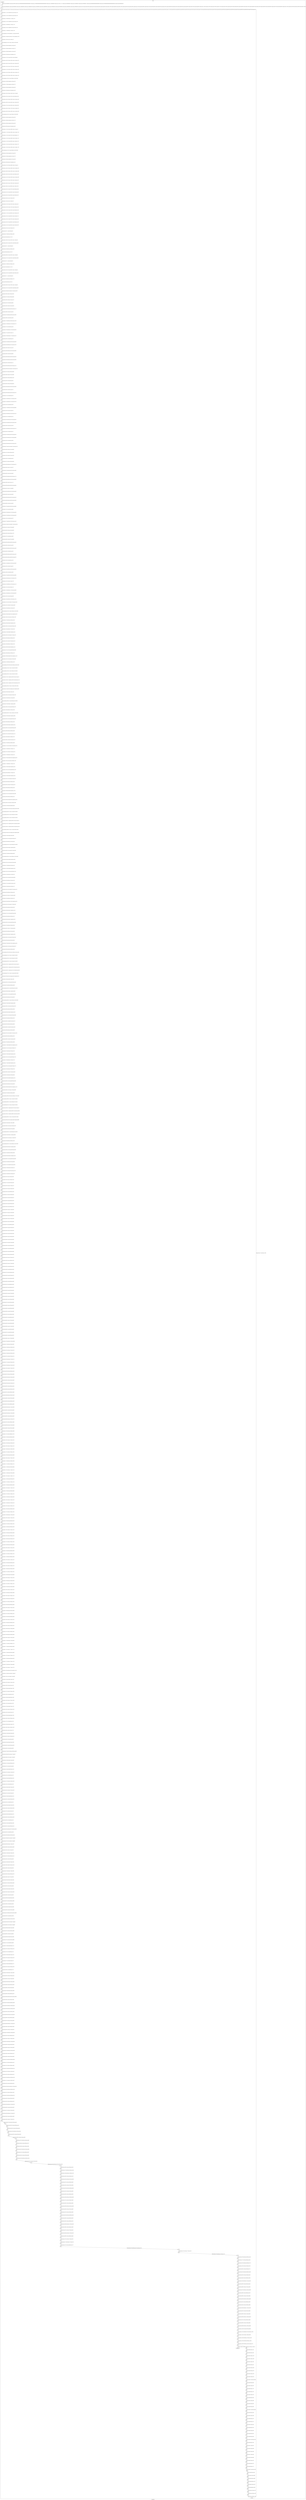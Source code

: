 digraph G {
label="Btor2XCFA";
subgraph cluster_0 {
label="main";
main_init[];
l1[];
l3[];
l4[];
l5[];
l6[];
l7[];
l8[];
l9[];
l10[];
l11[];
l12[];
l13[];
l14[];
l15[];
l16[];
l17[];
l18[];
l19[];
l20[];
l21[];
l22[];
l23[];
l24[];
l25[];
l26[];
l27[];
l28[];
l29[];
l30[];
l31[];
l32[];
l33[];
l34[];
l35[];
l36[];
l37[];
l38[];
l39[];
l40[];
l41[];
l42[];
l43[];
l44[];
l45[];
l46[];
l47[];
l48[];
l49[];
l50[];
l51[];
l52[];
l53[];
l54[];
l55[];
l56[];
l57[];
l58[];
l59[];
l60[];
l61[];
l62[];
l63[];
l64[];
l65[];
l66[];
l67[];
l68[];
l69[];
l70[];
l71[];
l72[];
l73[];
l74[];
l75[];
l76[];
l77[];
l78[];
l79[];
l80[];
l81[];
l82[];
l83[];
l84[];
l85[];
l86[];
l87[];
l88[];
l89[];
l90[];
l91[];
l92[];
l93[];
l94[];
l95[];
l96[];
l97[];
l98[];
l99[];
l100[];
l101[];
l102[];
l103[];
l104[];
l105[];
l106[];
l107[];
l108[];
l109[];
l110[];
l111[];
l112[];
l113[];
l114[];
l115[];
l116[];
l117[];
l118[];
l119[];
l120[];
l121[];
l122[];
l123[];
l124[];
l125[];
l126[];
l127[];
l128[];
l129[];
l130[];
l131[];
l132[];
l133[];
l134[];
l135[];
l136[];
l137[];
l138[];
l139[];
l140[];
l141[];
l142[];
l143[];
l144[];
l145[];
l146[];
l147[];
l148[];
l149[];
l150[];
l151[];
l152[];
l153[];
l154[];
l155[];
l156[];
l157[];
l158[];
l159[];
l160[];
l161[];
l162[];
l163[];
l164[];
l165[];
l166[];
l167[];
l168[];
l169[];
l170[];
l171[];
l172[];
l173[];
l174[];
l175[];
l176[];
l177[];
l178[];
l179[];
l180[];
l181[];
l182[];
l183[];
l184[];
l185[];
l186[];
l187[];
l188[];
l189[];
l190[];
l191[];
l192[];
l193[];
l194[];
l195[];
l196[];
l197[];
l198[];
l199[];
l200[];
l201[];
l202[];
l203[];
l204[];
l205[];
l206[];
l207[];
l208[];
l209[];
l210[];
l211[];
l212[];
l213[];
l214[];
l215[];
l216[];
l217[];
l218[];
l219[];
l220[];
l221[];
l222[];
l223[];
l224[];
l225[];
l226[];
l227[];
l228[];
l229[];
l230[];
l231[];
l232[];
l233[];
l234[];
l235[];
l236[];
l237[];
l238[];
l239[];
l240[];
l241[];
l242[];
l243[];
l244[];
l245[];
l246[];
l247[];
l248[];
l249[];
l250[];
l251[];
l252[];
l253[];
l254[];
l255[];
l256[];
l257[];
l258[];
l259[];
l260[];
l261[];
l262[];
l263[];
l264[];
l265[];
l266[];
l267[];
l268[];
l269[];
l270[];
l271[];
l272[];
l273[];
l274[];
l275[];
l276[];
l277[];
l278[];
l279[];
l280[];
l281[];
l282[];
l283[];
l284[];
l285[];
l286[];
l287[];
l288[];
l289[];
l290[];
l291[];
l292[];
l293[];
l294[];
l295[];
l296[];
l297[];
l298[];
l299[];
l300[];
l301[];
l302[];
l303[];
l304[];
l305[];
l306[];
l307[];
l308[];
l309[];
l310[];
l311[];
l312[];
l313[];
l314[];
l315[];
l316[];
l317[];
l318[];
l319[];
l320[];
l321[];
l322[];
l323[];
l324[];
l325[];
l326[];
l327[];
l328[];
l329[];
l330[];
l331[];
l332[];
l333[];
l334[];
l335[];
l336[];
l337[];
l338[];
l339[];
l340[];
l341[];
l342[];
l343[];
l344[];
l345[];
l346[];
l347[];
l348[];
l349[];
l350[];
l351[];
l352[];
l353[];
l354[];
l355[];
l356[];
l357[];
l358[];
l359[];
l360[];
l361[];
l362[];
l363[];
l364[];
l365[];
l366[];
l367[];
l368[];
l369[];
l370[];
l371[];
l372[];
l373[];
l374[];
l375[];
l376[];
l377[];
l378[];
l379[];
l380[];
l381[];
l382[];
l383[];
l384[];
l385[];
l386[];
l387[];
l388[];
l389[];
l390[];
l391[];
l392[];
l393[];
l394[];
l395[];
l396[];
l397[];
l398[];
l399[];
l400[];
l401[];
l402[];
l403[];
l404[];
l405[];
l406[];
l407[];
l408[];
l409[];
l410[];
l411[];
l412[];
l413[];
l414[];
l415[];
l416[];
l417[];
l418[];
l419[];
l420[];
l421[];
l422[];
l423[];
l424[];
l425[];
l426[];
l427[];
l428[];
l429[];
l430[];
l431[];
l432[];
l433[];
l434[];
l435[];
l436[];
l437[];
l438[];
l439[];
l440[];
l441[];
l442[];
l443[];
l444[];
l445[];
l446[];
l447[];
l448[];
l449[];
l450[];
l451[];
l452[];
l453[];
l454[];
l455[];
l456[];
l457[];
l458[];
l459[];
l460[];
l461[];
l462[];
l463[];
l464[];
l465[];
l466[];
l467[];
l468[];
l469[];
l470[];
l471[];
l472[];
l473[];
l474[];
l475[];
l476[];
l477[];
l478[];
l479[];
l480[];
l481[];
l482[];
l483[];
l484[];
l485[];
l486[];
l487[];
l488[];
l489[];
l490[];
l491[];
l492[];
l493[];
l494[];
l495[];
l496[];
l497[];
l498[];
l499[];
l500[];
l501[];
l502[];
l503[];
l504[];
l505[];
l506[];
l507[];
l508[];
l509[];
l510[];
l511[];
l512[];
l513[];
l514[];
l515[];
l516[];
l517[];
l518[];
l519[];
l520[];
l521[];
l522[];
l523[];
l524[];
l525[];
l526[];
l527[];
l528[];
l529[];
l530[];
l531[];
l532[];
l533[];
l534[];
l535[];
l536[];
l537[];
l538[];
l539[];
l540[];
l541[];
l542[];
l543[];
l544[];
l545[];
l546[];
l547[];
l548[];
l549[];
l550[];
l551[];
l552[];
l553[];
l554[];
l555[];
l556[];
l557[];
l558[];
l559[];
l560[];
l561[];
l562[];
l563[];
l564[];
l565[];
l566[];
l567[];
l568[];
l569[];
l570[];
l571[];
l572[];
l573[];
l574[];
l575[];
l576[];
l577[];
l578[];
l579[];
l580[];
l581[];
l582[];
l583[];
l584[];
l585[];
l586[];
l587[];
l588[];
l589[];
l590[];
l591[];
l592[];
l593[];
l594[];
l595[];
l596[];
l597[];
l598[];
l599[];
l600[];
l601[];
l602[];
l603[];
l604[];
l605[];
l606[];
l607[];
l608[];
l609[];
l610[];
l611[];
l612[];
l613[];
l614[];
l615[];
l616[];
l617[];
l618[];
l619[];
l620[];
l621[];
l622[];
l623[];
l624[];
l625[];
l626[];
l627[];
l628[];
l629[];
l630[];
l631[];
l632[];
l633[];
l634[];
l635[];
l636[];
l637[];
l638[];
l639[];
l640[];
l641[];
l642[];
l643[];
l644[];
l645[];
l646[];
l647[];
l648[];
l649[];
l650[];
l651[];
l652[];
l653[];
l654[];
l655[];
l656[];
l657[];
l658[];
l659[];
l660[];
l661[];
l662[];
l663[];
l664[];
l665[];
l666[];
l667[];
l668[];
l669[];
l670[];
l671[];
l672[];
l673[];
l674[];
l675[];
l676[];
l677[];
l678[];
l679[];
l680[];
l681[];
l682[];
l683[];
l684[];
l685[];
l686[];
l687[];
l688[];
l689[];
l690[];
l691[];
l692[];
l693[];
l694[];
l695[];
l696[];
l697[];
l698[];
l699[];
l700[];
l701[];
l702[];
l703[];
l704[];
l705[];
l706[];
l707[];
l708[];
l709[];
l710[];
l711[];
l712[];
l713[];
l714[];
l715[];
l716[];
l717[];
l718[];
l719[];
l720[];
l721[];
l722[];
l723[];
l724[];
l725[];
l726[];
l727[];
l728[];
l729[];
l730[];
l731[];
l732[];
l733[];
l734[];
l735[];
l736[];
l737[];
l738[];
l739[];
l740[];
l741[];
l742[];
l743[];
l744[];
l745[];
l746[];
l747[];
l748[];
l749[];
l750[];
l751[];
l752[];
l753[];
l754[];
l755[];
l756[];
l757[];
l758[];
l759[];
l760[];
l761[];
l762[];
l763[];
l764[];
l765[];
l766[];
l767[];
l768[];
l769[];
l770[];
l771[];
l772[];
l773[];
l774[];
l775[];
l776[];
l777[];
l778[];
l779[];
l780[];
l781[];
l782[];
l783[];
l784[];
main_error[];
l785[];
l786[];
l787[];
l788[];
l789[];
l790[];
l791[];
l792[];
l793[];
l794[];
l795[];
l796[];
l797[];
l798[];
l799[];
l800[];
l801[];
l802[];
l803[];
l804[];
l805[];
l806[];
l807[];
l808[];
l809[];
l810[];
l811[];
l812[];
l813[];
l814[];
l815[];
l816[];
l817[];
l818[];
l819[];
l820[];
l821[];
l822[];
l823[];
l824[];
l825[];
l826[];
l827[];
l828[];
l829[];
l830[];
l831[];
l832[];
l833[];
l834[];
l835[];
main_init -> l1 [label="[(assign const_5 #b00000000),(assign const_26 #b0),(assign const_109 #b00000000000000000000000000000001),(assign const_110 #b00000000000000000000000000000000),(assign const_121 #b00000000),(assign const_122 #b11111111),(assign const_136 #b00000001),(assign const_161 #b00000010),(assign const_180 #b00000011),(assign const_225 #b000000000000000000000000),(assign const_442 #b00000000000000000000000000000100),(assign const_455 #b00000100)] "];
l3 -> l4 [label="[(havoc input_125),(havoc input_127),(havoc input_129),(havoc input_131),(havoc input_132),(havoc input_133),(havoc input_135),(havoc input_148),(havoc input_149),(havoc input_151),(havoc input_164),(havoc input_165),(havoc input_167),(havoc input_178),(havoc input_179),(havoc input_183),(havoc input_195),(havoc input_196),(havoc input_197),(havoc input_198),(havoc input_205),(havoc input_206),(havoc input_207),(havoc input_208),(havoc input_209),(havoc input_210),(havoc input_211),(havoc input_212),(havoc input_224),(havoc input_232),(havoc input_239),(havoc input_246),(havoc input_254),(havoc input_256),(havoc input_260),(havoc input_262),(havoc input_271),(havoc input_285),(havoc input_296),(havoc input_298),(havoc input_302),(havoc input_304),(havoc input_313),(havoc input_327),(havoc input_338),(havoc input_340),(havoc input_344),(havoc input_346),(havoc input_355),(havoc input_369),(havoc input_380),(havoc input_382),(havoc input_386),(havoc input_388),(havoc input_397),(havoc input_411)] "];
l4 -> l5 [label="[(assign ternary_111 (ite (= state_29 #b1) const_109 const_110))] "];
l5 -> l6 [label="[(assign ternary_112 (ite (= state_49 #b1) const_109 const_110))] "];
l6 -> l7 [label="[(assign binary_113 (bvadd ternary_111 ternary_112))] "];
l7 -> l8 [label="[(assign ternary_114 (ite (= state_69 #b1) const_109 const_110))] "];
l8 -> l9 [label="[(assign binary_115 (bvadd binary_113 ternary_114))] "];
l9 -> l10 [label="[(assign ternary_116 (ite (= state_89 #b1) const_109 const_110))] "];
l10 -> l11 [label="[(assign binary_117 (bvadd binary_115 ternary_116))] "];
l11 -> l12 [label="[(assign comparison_118 (ite (bvule binary_117 const_109) #b1 #b0))] "];
l12 -> l13 [label="[(assign binary_119 (bvand (bvnot state_107) (bvnot comparison_118)))] "];
l13 -> l14 [label="[(assign binary_123 (bvxor const_122 state_14))] "];
l14 -> l15 [label="[(assign comparison_124 (ite (= const_121 binary_123) #b1 #b0))] "];
l15 -> l16 [label="[(assign binary_126 (bvand comparison_124 input_125))] "];
l16 -> l17 [label="[(assign binary_128 (bvand comparison_124 input_127))] "];
l17 -> l18 [label="[(assign binary_130 (bvand comparison_124 input_129))] "];
l18 -> l19 [label="[(assign binary_134 (bvand input_133 comparison_124))] "];
l19 -> l20 [label="[(assign ternary_137 (ite (= input_135 #b1) const_136 state_6))] "];
l20 -> l21 [label="[(assign ternary_138 (ite (= binary_134 #b1) const_121 ternary_137))] "];
l21 -> l22 [label="[(assign ternary_139 (ite (= input_132 #b1) const_121 ternary_138))] "];
l22 -> l23 [label="[(assign ternary_140 (ite (= input_131 #b1) const_121 ternary_139))] "];
l23 -> l24 [label="[(assign ternary_141 (ite (= binary_130 #b1) const_121 ternary_140))] "];
l24 -> l25 [label="[(assign ternary_142 (ite (= binary_128 #b1) const_121 ternary_141))] "];
l25 -> l26 [label="[(assign ternary_143 (ite (= binary_126 #b1) const_121 ternary_142))] "];
l26 -> l27 [label="[(assign comparison_145 (ite (= const_136 binary_123) #b1 #b0))] "];
l27 -> l28 [label="[(assign binary_146 (bvand comparison_145 input_125))] "];
l28 -> l29 [label="[(assign binary_147 (bvand comparison_145 input_127))] "];
l29 -> l30 [label="[(assign binary_150 (bvand comparison_145 input_129))] "];
l30 -> l31 [label="[(assign binary_152 (bvand input_133 comparison_145))] "];
l31 -> l32 [label="[(assign ternary_153 (ite (= binary_152 #b1) const_121 state_8))] "];
l32 -> l33 [label="[(assign ternary_154 (ite (= input_151 #b1) const_136 ternary_153))] "];
l33 -> l34 [label="[(assign ternary_155 (ite (= binary_150 #b1) const_121 ternary_154))] "];
l34 -> l35 [label="[(assign ternary_156 (ite (= input_149 #b1) const_121 ternary_155))] "];
l35 -> l36 [label="[(assign ternary_157 (ite (= input_148 #b1) const_121 ternary_156))] "];
l36 -> l37 [label="[(assign ternary_158 (ite (= binary_147 #b1) const_121 ternary_157))] "];
l37 -> l38 [label="[(assign ternary_159 (ite (= binary_146 #b1) const_121 ternary_158))] "];
l38 -> l39 [label="[(assign comparison_162 (ite (= const_161 binary_123) #b1 #b0))] "];
l39 -> l40 [label="[(assign binary_163 (bvand comparison_162 input_125))] "];
l40 -> l41 [label="[(assign binary_166 (bvand comparison_162 input_127))] "];
l41 -> l42 [label="[(assign binary_168 (bvand comparison_162 input_129))] "];
l42 -> l43 [label="[(assign binary_169 (bvand input_133 comparison_162))] "];
l43 -> l44 [label="[(assign ternary_170 (ite (= binary_169 #b1) const_121 state_10))] "];
l44 -> l45 [label="[(assign ternary_171 (ite (= binary_168 #b1) const_121 ternary_170))] "];
l45 -> l46 [label="[(assign ternary_172 (ite (= input_167 #b1) const_136 ternary_171))] "];
l46 -> l47 [label="[(assign ternary_173 (ite (= binary_166 #b1) const_121 ternary_172))] "];
l47 -> l48 [label="[(assign ternary_174 (ite (= input_165 #b1) const_121 ternary_173))] "];
l48 -> l49 [label="[(assign ternary_175 (ite (= input_164 #b1) const_121 ternary_174))] "];
l49 -> l50 [label="[(assign ternary_176 (ite (= binary_163 #b1) const_121 ternary_175))] "];
l50 -> l51 [label="[(assign comparison_181 (ite (= const_180 binary_123) #b1 #b0))] "];
l51 -> l52 [label="[(assign binary_182 (bvand comparison_181 input_125))] "];
l52 -> l53 [label="[(assign binary_184 (bvand comparison_181 input_127))] "];
l53 -> l54 [label="[(assign binary_185 (bvand comparison_181 input_129))] "];
l54 -> l55 [label="[(assign binary_186 (bvand input_133 comparison_181))] "];
l55 -> l56 [label="[(assign ternary_187 (ite (= binary_186 #b1) const_121 state_12))] "];
l56 -> l57 [label="[(assign ternary_188 (ite (= binary_185 #b1) const_121 ternary_187))] "];
l57 -> l58 [label="[(assign ternary_189 (ite (= binary_184 #b1) const_121 ternary_188))] "];
l58 -> l59 [label="[(assign ternary_190 (ite (= input_183 #b1) const_136 ternary_189))] "];
l59 -> l60 [label="[(assign ternary_191 (ite (= binary_182 #b1) const_121 ternary_190))] "];
l60 -> l61 [label="[(assign ternary_192 (ite (= input_179 #b1) const_121 ternary_191))] "];
l61 -> l62 [label="[(assign ternary_193 (ite (= input_178 #b1) const_121 ternary_192))] "];
l62 -> l63 [label="[(assign ternary_199 (ite (= input_198 #b1) const_121 binary_123))] "];
l63 -> l64 [label="[(assign ternary_200 (ite (= input_197 #b1) const_136 ternary_199))] "];
l64 -> l65 [label="[(assign ternary_201 (ite (= input_196 #b1) const_161 ternary_200))] "];
l65 -> l66 [label="[(assign ternary_202 (ite (= input_195 #b1) const_180 ternary_201))] "];
l66 -> l67 [label="[(assign binary_203 (bvxor const_122 ternary_202))] "];
l67 -> l68 [label="[(assign binary_213 (bvxor const_122 state_16))] "];
l68 -> l69 [label="[(assign ternary_214 (ite (= input_212 #b1) const_121 binary_213))] "];
l69 -> l70 [label="[(assign ternary_215 (ite (= input_211 #b1) const_122 ternary_214))] "];
l70 -> l71 [label="[(assign ternary_216 (ite (= input_210 #b1) const_136 ternary_215))] "];
l71 -> l72 [label="[(assign ternary_217 (ite (= input_209 #b1) const_122 ternary_216))] "];
l72 -> l73 [label="[(assign ternary_218 (ite (= input_208 #b1) const_161 ternary_217))] "];
l73 -> l74 [label="[(assign ternary_219 (ite (= input_207 #b1) const_122 ternary_218))] "];
l74 -> l75 [label="[(assign ternary_220 (ite (= input_206 #b1) const_180 ternary_219))] "];
l75 -> l76 [label="[(assign ternary_221 (ite (= input_205 #b1) const_122 ternary_220))] "];
l76 -> l77 [label="[(assign binary_222 (bvxor const_122 ternary_221))] "];
l77 -> l78 [label="[(assign binary_226 (++ const_225 state_18))] "];
l78 -> l79 [label="[(assign binary_227 (bvadd const_109 binary_226))] "];
l79 -> l80 [label="[(assign slice_228 (extract binary_227 0 8))] "];
l80 -> l81 [label="[(assign ternary_229 (ite (= input_132 #b1) const_121 state_18))] "];
l81 -> l82 [label="[(assign ternary_230 (ite (= input_224 #b1) slice_228 ternary_229))] "];
l82 -> l83 [label="[(assign binary_233 (++ const_225 state_20))] "];
l83 -> l84 [label="[(assign binary_234 (bvadd const_109 binary_233))] "];
l84 -> l85 [label="[(assign slice_235 (extract binary_234 0 8))] "];
l85 -> l86 [label="[(assign ternary_236 (ite (= input_149 #b1) const_121 state_20))] "];
l86 -> l87 [label="[(assign ternary_237 (ite (= input_232 #b1) slice_235 ternary_236))] "];
l87 -> l88 [label="[(assign binary_240 (++ const_225 state_22))] "];
l88 -> l89 [label="[(assign binary_241 (bvadd const_109 binary_240))] "];
l89 -> l90 [label="[(assign slice_242 (extract binary_241 0 8))] "];
l90 -> l91 [label="[(assign ternary_243 (ite (= input_165 #b1) const_121 state_22))] "];
l91 -> l92 [label="[(assign ternary_244 (ite (= input_239 #b1) slice_242 ternary_243))] "];
l92 -> l93 [label="[(assign binary_247 (++ const_225 state_24))] "];
l93 -> l94 [label="[(assign binary_248 (bvadd const_109 binary_247))] "];
l94 -> l95 [label="[(assign slice_249 (extract binary_248 0 8))] "];
l95 -> l96 [label="[(assign ternary_250 (ite (= input_179 #b1) const_121 state_24))] "];
l96 -> l97 [label="[(assign ternary_251 (ite (= input_246 #b1) slice_249 ternary_250))] "];
l97 -> l98 [label="[(assign binary_253 (bvand (bvnot state_27) (bvnot input_135)))] "];
l98 -> l99 [label="[(assign binary_255 (bvor binary_253 input_254))] "];
l99 -> l100 [label="[(assign binary_257 (bvor binary_255 input_256))] "];
l100 -> l101 [label="[(assign binary_258 (bvor binary_257 input_131))] "];
l101 -> l102 [label="[(assign binary_261 (bvor state_29 input_260))] "];
l102 -> l103 [label="[(assign binary_263 (bvor binary_261 input_262))] "];
l103 -> l104 [label="[(assign binary_264 (bvand binary_263 (bvnot input_211)))] "];
l104 -> l105 [label="[(assign binary_266 (bvor state_31 input_135))] "];
l105 -> l106 [label="[(assign binary_267 (bvand binary_266 (bvnot input_198)))] "];
l106 -> l107 [label="[(assign binary_269 (bvor state_33 input_198))] "];
l107 -> l108 [label="[(assign binary_270 (bvand binary_269 (bvnot input_133)))] "];
l108 -> l109 [label="[(assign binary_272 (bvand binary_270 (bvnot input_271)))] "];
l109 -> l110 [label="[(assign binary_274 (bvor state_35 input_133))] "];
l110 -> l111 [label="[(assign binary_275 (bvand binary_274 (bvnot input_254)))] "];
l111 -> l112 [label="[(assign binary_277 (bvor state_37 input_271))] "];
l112 -> l113 [label="[(assign binary_278 (bvand binary_277 (bvnot input_212)))] "];
l113 -> l114 [label="[(assign binary_280 (bvor state_39 input_212))] "];
l114 -> l115 [label="[(assign binary_281 (bvand binary_280 (bvnot input_260)))] "];
l115 -> l116 [label="[(assign binary_282 (bvand binary_281 (bvnot input_132)))] "];
l116 -> l117 [label="[(assign binary_284 (bvor state_41 input_132))] "];
l117 -> l118 [label="[(assign binary_286 (bvand binary_284 (bvnot input_285)))] "];
l118 -> l119 [label="[(assign binary_288 (bvor state_43 input_285))] "];
l119 -> l120 [label="[(assign binary_289 (bvand binary_288 (bvnot input_262)))] "];
l120 -> l121 [label="[(assign binary_290 (bvand binary_289 (bvnot input_256)))] "];
l121 -> l122 [label="[(assign binary_292 (bvor state_45 input_211))] "];
l122 -> l123 [label="[(assign binary_293 (bvand binary_292 (bvnot input_131)))] "];
l123 -> l124 [label="[(assign binary_295 (bvand (bvnot state_47) (bvnot input_151)))] "];
l124 -> l125 [label="[(assign binary_297 (bvor binary_295 input_296))] "];
l125 -> l126 [label="[(assign binary_299 (bvor binary_297 input_298))] "];
l126 -> l127 [label="[(assign binary_300 (bvor binary_299 input_148))] "];
l127 -> l128 [label="[(assign binary_303 (bvor state_49 input_302))] "];
l128 -> l129 [label="[(assign binary_305 (bvor binary_303 input_304))] "];
l129 -> l130 [label="[(assign binary_306 (bvand binary_305 (bvnot input_209)))] "];
l130 -> l131 [label="[(assign binary_308 (bvor state_51 input_151))] "];
l131 -> l132 [label="[(assign binary_309 (bvand binary_308 (bvnot input_197)))] "];
l132 -> l133 [label="[(assign binary_311 (bvor state_53 input_197))] "];
l133 -> l134 [label="[(assign binary_312 (bvand binary_311 (bvnot input_129)))] "];
l134 -> l135 [label="[(assign binary_314 (bvand binary_312 (bvnot input_313)))] "];
l135 -> l136 [label="[(assign binary_316 (bvor state_55 input_129))] "];
l136 -> l137 [label="[(assign binary_317 (bvand binary_316 (bvnot input_296)))] "];
l137 -> l138 [label="[(assign binary_319 (bvor state_57 input_313))] "];
l138 -> l139 [label="[(assign binary_320 (bvand binary_319 (bvnot input_210)))] "];
l139 -> l140 [label="[(assign binary_322 (bvor state_59 input_210))] "];
l140 -> l141 [label="[(assign binary_323 (bvand binary_322 (bvnot input_302)))] "];
l141 -> l142 [label="[(assign binary_324 (bvand binary_323 (bvnot input_149)))] "];
l142 -> l143 [label="[(assign binary_326 (bvor state_61 input_149))] "];
l143 -> l144 [label="[(assign binary_328 (bvand binary_326 (bvnot input_327)))] "];
l144 -> l145 [label="[(assign binary_330 (bvor state_63 input_327))] "];
l145 -> l146 [label="[(assign binary_331 (bvand binary_330 (bvnot input_304)))] "];
l146 -> l147 [label="[(assign binary_332 (bvand binary_331 (bvnot input_298)))] "];
l147 -> l148 [label="[(assign binary_334 (bvor state_65 input_209))] "];
l148 -> l149 [label="[(assign binary_335 (bvand binary_334 (bvnot input_148)))] "];
l149 -> l150 [label="[(assign binary_337 (bvand (bvnot state_67) (bvnot input_167)))] "];
l150 -> l151 [label="[(assign binary_339 (bvor binary_337 input_338))] "];
l151 -> l152 [label="[(assign binary_341 (bvor binary_339 input_340))] "];
l152 -> l153 [label="[(assign binary_342 (bvor binary_341 input_164))] "];
l153 -> l154 [label="[(assign binary_345 (bvor state_69 input_344))] "];
l154 -> l155 [label="[(assign binary_347 (bvor binary_345 input_346))] "];
l155 -> l156 [label="[(assign binary_348 (bvand binary_347 (bvnot input_207)))] "];
l156 -> l157 [label="[(assign binary_350 (bvor state_71 input_167))] "];
l157 -> l158 [label="[(assign binary_351 (bvand binary_350 (bvnot input_196)))] "];
l158 -> l159 [label="[(assign binary_353 (bvor state_73 input_196))] "];
l159 -> l160 [label="[(assign binary_354 (bvand binary_353 (bvnot input_127)))] "];
l160 -> l161 [label="[(assign binary_356 (bvand binary_354 (bvnot input_355)))] "];
l161 -> l162 [label="[(assign binary_358 (bvor state_75 input_127))] "];
l162 -> l163 [label="[(assign binary_359 (bvand binary_358 (bvnot input_338)))] "];
l163 -> l164 [label="[(assign binary_361 (bvor state_77 input_355))] "];
l164 -> l165 [label="[(assign binary_362 (bvand binary_361 (bvnot input_208)))] "];
l165 -> l166 [label="[(assign binary_364 (bvor state_79 input_208))] "];
l166 -> l167 [label="[(assign binary_365 (bvand binary_364 (bvnot input_344)))] "];
l167 -> l168 [label="[(assign binary_366 (bvand binary_365 (bvnot input_165)))] "];
l168 -> l169 [label="[(assign binary_368 (bvor state_81 input_165))] "];
l169 -> l170 [label="[(assign binary_370 (bvand binary_368 (bvnot input_369)))] "];
l170 -> l171 [label="[(assign binary_372 (bvor state_83 input_369))] "];
l171 -> l172 [label="[(assign binary_373 (bvand binary_372 (bvnot input_346)))] "];
l172 -> l173 [label="[(assign binary_374 (bvand binary_373 (bvnot input_340)))] "];
l173 -> l174 [label="[(assign binary_376 (bvor state_85 input_207))] "];
l174 -> l175 [label="[(assign binary_377 (bvand binary_376 (bvnot input_164)))] "];
l175 -> l176 [label="[(assign binary_379 (bvand (bvnot state_87) (bvnot input_183)))] "];
l176 -> l177 [label="[(assign binary_381 (bvor binary_379 input_380))] "];
l177 -> l178 [label="[(assign binary_383 (bvor binary_381 input_382))] "];
l178 -> l179 [label="[(assign binary_384 (bvor binary_383 input_178))] "];
l179 -> l180 [label="[(assign binary_387 (bvor state_89 input_386))] "];
l180 -> l181 [label="[(assign binary_389 (bvor binary_387 input_388))] "];
l181 -> l182 [label="[(assign binary_390 (bvand binary_389 (bvnot input_205)))] "];
l182 -> l183 [label="[(assign binary_392 (bvor state_91 input_183))] "];
l183 -> l184 [label="[(assign binary_393 (bvand binary_392 (bvnot input_195)))] "];
l184 -> l185 [label="[(assign binary_395 (bvor state_93 input_195))] "];
l185 -> l186 [label="[(assign binary_396 (bvand binary_395 (bvnot input_125)))] "];
l186 -> l187 [label="[(assign binary_398 (bvand binary_396 (bvnot input_397)))] "];
l187 -> l188 [label="[(assign binary_400 (bvor state_95 input_125))] "];
l188 -> l189 [label="[(assign binary_401 (bvand binary_400 (bvnot input_380)))] "];
l189 -> l190 [label="[(assign binary_403 (bvor state_97 input_397))] "];
l190 -> l191 [label="[(assign binary_404 (bvand binary_403 (bvnot input_206)))] "];
l191 -> l192 [label="[(assign binary_406 (bvor state_99 input_206))] "];
l192 -> l193 [label="[(assign binary_407 (bvand binary_406 (bvnot input_386)))] "];
l193 -> l194 [label="[(assign binary_408 (bvand binary_407 (bvnot input_179)))] "];
l194 -> l195 [label="[(assign binary_410 (bvor state_101 input_179))] "];
l195 -> l196 [label="[(assign binary_412 (bvand binary_410 (bvnot input_411)))] "];
l196 -> l197 [label="[(assign binary_414 (bvor state_103 input_411))] "];
l197 -> l198 [label="[(assign binary_415 (bvand binary_414 (bvnot input_388)))] "];
l198 -> l199 [label="[(assign binary_416 (bvand binary_415 (bvnot input_382)))] "];
l199 -> l200 [label="[(assign binary_418 (bvor state_105 input_205))] "];
l200 -> l201 [label="[(assign binary_419 (bvand binary_418 (bvnot input_178)))] "];
l201 -> l202 [label="[(assign binary_421 (bvor (bvnot state_27) (bvnot input_135)))] "];
l202 -> l203 [label="[(assign binary_422 (bvor state_31 (bvnot input_198)))] "];
l203 -> l204 [label="[(assign binary_423 (bvand binary_421 binary_422))] "];
l204 -> l205 [label="[(assign comparison_424 (ite (= const_122 binary_213) #b1 #b0))] "];
l205 -> l206 [label="[(assign binary_425 (bvand state_33 (bvnot comparison_424)))] "];
l206 -> l207 [label="[(assign binary_426 (bvor (bvnot input_133) binary_425))] "];
l207 -> l208 [label="[(assign binary_427 (bvand binary_423 binary_426))] "];
l208 -> l209 [label="[(assign binary_428 (bvand state_35 comparison_424))] "];
l209 -> l210 [label="[(assign binary_429 (bvor (bvnot input_254) binary_428))] "];
l210 -> l211 [label="[(assign binary_430 (bvand binary_427 binary_429))] "];
l211 -> l212 [label="[(assign binary_431 (bvand state_33 comparison_424))] "];
l212 -> l213 [label="[(assign binary_432 (bvor (bvnot input_271) binary_431))] "];
l213 -> l214 [label="[(assign binary_433 (bvand binary_430 binary_432))] "];
l214 -> l215 [label="[(assign binary_434 (bvor state_37 (bvnot input_212)))] "];
l215 -> l216 [label="[(assign binary_435 (bvand binary_433 binary_434))] "];
l216 -> l217 [label="[(assign binary_436 (bvand state_39 comparison_124))] "];
l217 -> l218 [label="[(assign binary_437 (bvor (bvnot input_260) binary_436))] "];
l218 -> l219 [label="[(assign binary_438 (bvand binary_435 binary_437))] "];
l219 -> l220 [label="[(assign binary_439 (bvand state_39 (bvnot comparison_124)))] "];
l220 -> l221 [label="[(assign binary_440 (bvor (bvnot input_132) binary_439))] "];
l221 -> l222 [label="[(assign binary_441 (bvand binary_438 binary_440))] "];
l222 -> l223 [label="[(assign comparison_443 (ite (bvule const_442 binary_226) #b1 #b0))] "];
l223 -> l224 [label="[(assign comparison_444 (ite (= const_121 state_18) #b1 #b0))] "];
l224 -> l225 [label="[(assign comparison_445 (ite (= const_136 state_18) #b1 #b0))] "];
l225 -> l226 [label="[(assign comparison_446 (ite (= const_161 state_18) #b1 #b0))] "];
l226 -> l227 [label="[(assign ternary_447 (ite (= comparison_446 #b1) state_10 state_12))] "];
l227 -> l228 [label="[(assign ternary_448 (ite (= comparison_445 #b1) state_8 ternary_447))] "];
l228 -> l229 [label="[(assign ternary_449 (ite (= comparison_444 #b1) state_6 ternary_448))] "];
l229 -> l230 [label="[(assign comparison_450 (ite (= const_121 ternary_449) #b1 #b0))] "];
l230 -> l231 [label="[(assign binary_451 (bvand (bvnot comparison_443) comparison_450))] "];
l231 -> l232 [label="[(assign binary_452 (bvand state_41 binary_451))] "];
l232 -> l233 [label="[(assign binary_453 (bvor (bvnot input_224) binary_452))] "];
l233 -> l234 [label="[(assign binary_454 (bvand binary_441 binary_453))] "];
l234 -> l235 [label="[(assign comparison_456 (ite (= const_455 state_18) #b1 #b0))] "];
l235 -> l236 [label="[(assign binary_457 (bvand state_41 comparison_456))] "];
l236 -> l237 [label="[(assign binary_458 (bvor (bvnot input_285) binary_457))] "];
l237 -> l238 [label="[(assign binary_459 (bvand binary_454 binary_458))] "];
l238 -> l239 [label="[(assign comparison_460 (ite (= const_121 binary_213) #b1 #b0))] "];
l239 -> l240 [label="[(assign binary_461 (bvand state_43 comparison_460))] "];
l240 -> l241 [label="[(assign binary_462 (bvor (bvnot input_262) binary_461))] "];
l241 -> l242 [label="[(assign binary_463 (bvand binary_459 binary_462))] "];
l242 -> l243 [label="[(assign binary_464 (bvand state_43 comparison_424))] "];
l243 -> l244 [label="[(assign binary_465 (bvor (bvnot input_256) binary_464))] "];
l244 -> l245 [label="[(assign binary_466 (bvand binary_463 binary_465))] "];
l245 -> l246 [label="[(assign binary_467 (bvor state_29 (bvnot input_211)))] "];
l246 -> l247 [label="[(assign binary_468 (bvand binary_466 binary_467))] "];
l247 -> l248 [label="[(assign binary_469 (bvor state_45 (bvnot input_131)))] "];
l248 -> l249 [label="[(assign binary_470 (bvand binary_468 binary_469))] "];
l249 -> l250 [label="[(assign binary_471 (bvor (bvnot state_47) (bvnot input_151)))] "];
l250 -> l251 [label="[(assign binary_472 (bvand binary_470 binary_471))] "];
l251 -> l252 [label="[(assign binary_473 (bvor state_51 (bvnot input_197)))] "];
l252 -> l253 [label="[(assign binary_474 (bvand binary_472 binary_473))] "];
l253 -> l254 [label="[(assign binary_475 (bvand state_53 (bvnot comparison_424)))] "];
l254 -> l255 [label="[(assign binary_476 (bvor (bvnot input_129) binary_475))] "];
l255 -> l256 [label="[(assign binary_477 (bvand binary_474 binary_476))] "];
l256 -> l257 [label="[(assign binary_478 (bvand state_55 comparison_424))] "];
l257 -> l258 [label="[(assign binary_479 (bvor (bvnot input_296) binary_478))] "];
l258 -> l259 [label="[(assign binary_480 (bvand binary_477 binary_479))] "];
l259 -> l260 [label="[(assign binary_481 (bvand state_53 comparison_424))] "];
l260 -> l261 [label="[(assign binary_482 (bvor (bvnot input_313) binary_481))] "];
l261 -> l262 [label="[(assign binary_483 (bvand binary_480 binary_482))] "];
l262 -> l263 [label="[(assign binary_484 (bvor state_57 (bvnot input_210)))] "];
l263 -> l264 [label="[(assign binary_485 (bvand binary_483 binary_484))] "];
l264 -> l265 [label="[(assign binary_486 (bvand state_59 comparison_145))] "];
l265 -> l266 [label="[(assign binary_487 (bvor (bvnot input_302) binary_486))] "];
l266 -> l267 [label="[(assign binary_488 (bvand binary_485 binary_487))] "];
l267 -> l268 [label="[(assign binary_489 (bvand state_59 (bvnot comparison_145)))] "];
l268 -> l269 [label="[(assign binary_490 (bvor (bvnot input_149) binary_489))] "];
l269 -> l270 [label="[(assign binary_491 (bvand binary_488 binary_490))] "];
l270 -> l271 [label="[(assign comparison_492 (ite (bvule const_442 binary_233) #b1 #b0))] "];
l271 -> l272 [label="[(assign comparison_493 (ite (= const_121 state_20) #b1 #b0))] "];
l272 -> l273 [label="[(assign comparison_494 (ite (= const_136 state_20) #b1 #b0))] "];
l273 -> l274 [label="[(assign comparison_495 (ite (= const_161 state_20) #b1 #b0))] "];
l274 -> l275 [label="[(assign ternary_496 (ite (= comparison_495 #b1) state_10 state_12))] "];
l275 -> l276 [label="[(assign ternary_497 (ite (= comparison_494 #b1) state_8 ternary_496))] "];
l276 -> l277 [label="[(assign ternary_498 (ite (= comparison_493 #b1) state_6 ternary_497))] "];
l277 -> l278 [label="[(assign comparison_499 (ite (= const_121 ternary_498) #b1 #b0))] "];
l278 -> l279 [label="[(assign binary_500 (bvand (bvnot comparison_492) comparison_499))] "];
l279 -> l280 [label="[(assign binary_501 (bvand state_61 binary_500))] "];
l280 -> l281 [label="[(assign binary_502 (bvor (bvnot input_232) binary_501))] "];
l281 -> l282 [label="[(assign binary_503 (bvand binary_491 binary_502))] "];
l282 -> l283 [label="[(assign comparison_504 (ite (= const_455 state_20) #b1 #b0))] "];
l283 -> l284 [label="[(assign binary_505 (bvand state_61 comparison_504))] "];
l284 -> l285 [label="[(assign binary_506 (bvor (bvnot input_327) binary_505))] "];
l285 -> l286 [label="[(assign binary_507 (bvand binary_503 binary_506))] "];
l286 -> l287 [label="[(assign comparison_508 (ite (= const_136 binary_213) #b1 #b0))] "];
l287 -> l288 [label="[(assign binary_509 (bvand state_63 comparison_508))] "];
l288 -> l289 [label="[(assign binary_510 (bvor (bvnot input_304) binary_509))] "];
l289 -> l290 [label="[(assign binary_511 (bvand binary_507 binary_510))] "];
l290 -> l291 [label="[(assign binary_512 (bvand state_63 comparison_424))] "];
l291 -> l292 [label="[(assign binary_513 (bvor (bvnot input_298) binary_512))] "];
l292 -> l293 [label="[(assign binary_514 (bvand binary_511 binary_513))] "];
l293 -> l294 [label="[(assign binary_515 (bvor state_49 (bvnot input_209)))] "];
l294 -> l295 [label="[(assign binary_516 (bvand binary_514 binary_515))] "];
l295 -> l296 [label="[(assign binary_517 (bvor state_65 (bvnot input_148)))] "];
l296 -> l297 [label="[(assign binary_518 (bvand binary_516 binary_517))] "];
l297 -> l298 [label="[(assign binary_519 (bvor (bvnot state_67) (bvnot input_167)))] "];
l298 -> l299 [label="[(assign binary_520 (bvand binary_518 binary_519))] "];
l299 -> l300 [label="[(assign binary_521 (bvor state_71 (bvnot input_196)))] "];
l300 -> l301 [label="[(assign binary_522 (bvand binary_520 binary_521))] "];
l301 -> l302 [label="[(assign binary_523 (bvand state_73 (bvnot comparison_424)))] "];
l302 -> l303 [label="[(assign binary_524 (bvor (bvnot input_127) binary_523))] "];
l303 -> l304 [label="[(assign binary_525 (bvand binary_522 binary_524))] "];
l304 -> l305 [label="[(assign binary_526 (bvand state_75 comparison_424))] "];
l305 -> l306 [label="[(assign binary_527 (bvor (bvnot input_338) binary_526))] "];
l306 -> l307 [label="[(assign binary_528 (bvand binary_525 binary_527))] "];
l307 -> l308 [label="[(assign binary_529 (bvand state_73 comparison_424))] "];
l308 -> l309 [label="[(assign binary_530 (bvor (bvnot input_355) binary_529))] "];
l309 -> l310 [label="[(assign binary_531 (bvand binary_528 binary_530))] "];
l310 -> l311 [label="[(assign binary_532 (bvor state_77 (bvnot input_208)))] "];
l311 -> l312 [label="[(assign binary_533 (bvand binary_531 binary_532))] "];
l312 -> l313 [label="[(assign binary_534 (bvand state_79 comparison_162))] "];
l313 -> l314 [label="[(assign binary_535 (bvor (bvnot input_344) binary_534))] "];
l314 -> l315 [label="[(assign binary_536 (bvand binary_533 binary_535))] "];
l315 -> l316 [label="[(assign binary_537 (bvand state_79 (bvnot comparison_162)))] "];
l316 -> l317 [label="[(assign binary_538 (bvor (bvnot input_165) binary_537))] "];
l317 -> l318 [label="[(assign binary_539 (bvand binary_536 binary_538))] "];
l318 -> l319 [label="[(assign comparison_540 (ite (bvule const_442 binary_240) #b1 #b0))] "];
l319 -> l320 [label="[(assign comparison_541 (ite (= const_121 state_22) #b1 #b0))] "];
l320 -> l321 [label="[(assign comparison_542 (ite (= const_136 state_22) #b1 #b0))] "];
l321 -> l322 [label="[(assign comparison_543 (ite (= const_161 state_22) #b1 #b0))] "];
l322 -> l323 [label="[(assign ternary_544 (ite (= comparison_543 #b1) state_10 state_12))] "];
l323 -> l324 [label="[(assign ternary_545 (ite (= comparison_542 #b1) state_8 ternary_544))] "];
l324 -> l325 [label="[(assign ternary_546 (ite (= comparison_541 #b1) state_6 ternary_545))] "];
l325 -> l326 [label="[(assign comparison_547 (ite (= const_121 ternary_546) #b1 #b0))] "];
l326 -> l327 [label="[(assign binary_548 (bvand (bvnot comparison_540) comparison_547))] "];
l327 -> l328 [label="[(assign binary_549 (bvand state_81 binary_548))] "];
l328 -> l329 [label="[(assign binary_550 (bvor (bvnot input_239) binary_549))] "];
l329 -> l330 [label="[(assign binary_551 (bvand binary_539 binary_550))] "];
l330 -> l331 [label="[(assign comparison_552 (ite (= const_455 state_22) #b1 #b0))] "];
l331 -> l332 [label="[(assign binary_553 (bvand state_81 comparison_552))] "];
l332 -> l333 [label="[(assign binary_554 (bvor (bvnot input_369) binary_553))] "];
l333 -> l334 [label="[(assign binary_555 (bvand binary_551 binary_554))] "];
l334 -> l335 [label="[(assign comparison_556 (ite (= const_161 binary_213) #b1 #b0))] "];
l335 -> l336 [label="[(assign binary_557 (bvand state_83 comparison_556))] "];
l336 -> l337 [label="[(assign binary_558 (bvor (bvnot input_346) binary_557))] "];
l337 -> l338 [label="[(assign binary_559 (bvand binary_555 binary_558))] "];
l338 -> l339 [label="[(assign binary_560 (bvand state_83 comparison_424))] "];
l339 -> l340 [label="[(assign binary_561 (bvor (bvnot input_340) binary_560))] "];
l340 -> l341 [label="[(assign binary_562 (bvand binary_559 binary_561))] "];
l341 -> l342 [label="[(assign binary_563 (bvor state_69 (bvnot input_207)))] "];
l342 -> l343 [label="[(assign binary_564 (bvand binary_562 binary_563))] "];
l343 -> l344 [label="[(assign binary_565 (bvor state_85 (bvnot input_164)))] "];
l344 -> l345 [label="[(assign binary_566 (bvand binary_564 binary_565))] "];
l345 -> l346 [label="[(assign binary_567 (bvor (bvnot state_87) (bvnot input_183)))] "];
l346 -> l347 [label="[(assign binary_568 (bvand binary_566 binary_567))] "];
l347 -> l348 [label="[(assign binary_569 (bvor state_91 (bvnot input_195)))] "];
l348 -> l349 [label="[(assign binary_570 (bvand binary_568 binary_569))] "];
l349 -> l350 [label="[(assign binary_571 (bvand state_93 (bvnot comparison_424)))] "];
l350 -> l351 [label="[(assign binary_572 (bvor (bvnot input_125) binary_571))] "];
l351 -> l352 [label="[(assign binary_573 (bvand binary_570 binary_572))] "];
l352 -> l353 [label="[(assign binary_574 (bvand state_95 comparison_424))] "];
l353 -> l354 [label="[(assign binary_575 (bvor (bvnot input_380) binary_574))] "];
l354 -> l355 [label="[(assign binary_576 (bvand binary_573 binary_575))] "];
l355 -> l356 [label="[(assign binary_577 (bvand state_93 comparison_424))] "];
l356 -> l357 [label="[(assign binary_578 (bvor (bvnot input_397) binary_577))] "];
l357 -> l358 [label="[(assign binary_579 (bvand binary_576 binary_578))] "];
l358 -> l359 [label="[(assign binary_580 (bvor state_97 (bvnot input_206)))] "];
l359 -> l360 [label="[(assign binary_581 (bvand binary_579 binary_580))] "];
l360 -> l361 [label="[(assign binary_582 (bvand state_99 comparison_181))] "];
l361 -> l362 [label="[(assign binary_583 (bvor (bvnot input_386) binary_582))] "];
l362 -> l363 [label="[(assign binary_584 (bvand binary_581 binary_583))] "];
l363 -> l364 [label="[(assign binary_585 (bvand state_99 (bvnot comparison_181)))] "];
l364 -> l365 [label="[(assign binary_586 (bvor (bvnot input_179) binary_585))] "];
l365 -> l366 [label="[(assign binary_587 (bvand binary_584 binary_586))] "];
l366 -> l367 [label="[(assign comparison_588 (ite (bvule const_442 binary_247) #b1 #b0))] "];
l367 -> l368 [label="[(assign comparison_589 (ite (= const_121 state_24) #b1 #b0))] "];
l368 -> l369 [label="[(assign comparison_590 (ite (= const_136 state_24) #b1 #b0))] "];
l369 -> l370 [label="[(assign comparison_591 (ite (= const_161 state_24) #b1 #b0))] "];
l370 -> l371 [label="[(assign ternary_592 (ite (= comparison_591 #b1) state_10 state_12))] "];
l371 -> l372 [label="[(assign ternary_593 (ite (= comparison_590 #b1) state_8 ternary_592))] "];
l372 -> l373 [label="[(assign ternary_594 (ite (= comparison_589 #b1) state_6 ternary_593))] "];
l373 -> l374 [label="[(assign comparison_595 (ite (= const_121 ternary_594) #b1 #b0))] "];
l374 -> l375 [label="[(assign binary_596 (bvand (bvnot comparison_588) comparison_595))] "];
l375 -> l376 [label="[(assign binary_597 (bvand state_101 binary_596))] "];
l376 -> l377 [label="[(assign binary_598 (bvor (bvnot input_246) binary_597))] "];
l377 -> l378 [label="[(assign binary_599 (bvand binary_587 binary_598))] "];
l378 -> l379 [label="[(assign comparison_600 (ite (= const_455 state_24) #b1 #b0))] "];
l379 -> l380 [label="[(assign binary_601 (bvand state_101 comparison_600))] "];
l380 -> l381 [label="[(assign binary_602 (bvor (bvnot input_411) binary_601))] "];
l381 -> l382 [label="[(assign binary_603 (bvand binary_599 binary_602))] "];
l382 -> l383 [label="[(assign comparison_604 (ite (= const_180 binary_213) #b1 #b0))] "];
l383 -> l384 [label="[(assign binary_605 (bvand state_103 comparison_604))] "];
l384 -> l385 [label="[(assign binary_606 (bvor (bvnot input_388) binary_605))] "];
l385 -> l386 [label="[(assign binary_607 (bvand binary_603 binary_606))] "];
l386 -> l387 [label="[(assign binary_608 (bvand state_103 comparison_424))] "];
l387 -> l388 [label="[(assign binary_609 (bvor (bvnot input_382) binary_608))] "];
l388 -> l389 [label="[(assign binary_610 (bvand binary_607 binary_609))] "];
l389 -> l390 [label="[(assign binary_611 (bvor state_89 (bvnot input_205)))] "];
l390 -> l391 [label="[(assign binary_612 (bvand binary_610 binary_611))] "];
l391 -> l392 [label="[(assign binary_613 (bvor state_105 (bvnot input_178)))] "];
l392 -> l393 [label="[(assign binary_614 (bvand binary_612 binary_613))] "];
l393 -> l394 [label="[(assign binary_615 (bvor input_135 input_198))] "];
l394 -> l395 [label="[(assign binary_616 (bvor input_133 binary_615))] "];
l395 -> l396 [label="[(assign binary_617 (bvor input_254 binary_616))] "];
l396 -> l397 [label="[(assign binary_618 (bvor input_271 binary_617))] "];
l397 -> l398 [label="[(assign binary_619 (bvor input_212 binary_618))] "];
l398 -> l399 [label="[(assign binary_620 (bvor input_260 binary_619))] "];
l399 -> l400 [label="[(assign binary_621 (bvor input_132 binary_620))] "];
l400 -> l401 [label="[(assign binary_622 (bvor input_224 binary_621))] "];
l401 -> l402 [label="[(assign binary_623 (bvor input_285 binary_622))] "];
l402 -> l403 [label="[(assign binary_624 (bvor input_262 binary_623))] "];
l403 -> l404 [label="[(assign binary_625 (bvor input_256 binary_624))] "];
l404 -> l405 [label="[(assign binary_626 (bvor input_211 binary_625))] "];
l405 -> l406 [label="[(assign binary_627 (bvor input_131 binary_626))] "];
l406 -> l407 [label="[(assign binary_628 (bvor input_151 binary_627))] "];
l407 -> l408 [label="[(assign binary_629 (bvor input_197 binary_628))] "];
l408 -> l409 [label="[(assign binary_630 (bvor input_129 binary_629))] "];
l409 -> l410 [label="[(assign binary_631 (bvor input_296 binary_630))] "];
l410 -> l411 [label="[(assign binary_632 (bvor input_313 binary_631))] "];
l411 -> l412 [label="[(assign binary_633 (bvor input_210 binary_632))] "];
l412 -> l413 [label="[(assign binary_634 (bvor input_302 binary_633))] "];
l413 -> l414 [label="[(assign binary_635 (bvor input_149 binary_634))] "];
l414 -> l415 [label="[(assign binary_636 (bvor input_232 binary_635))] "];
l415 -> l416 [label="[(assign binary_637 (bvor input_327 binary_636))] "];
l416 -> l417 [label="[(assign binary_638 (bvor input_304 binary_637))] "];
l417 -> l418 [label="[(assign binary_639 (bvor input_298 binary_638))] "];
l418 -> l419 [label="[(assign binary_640 (bvor input_209 binary_639))] "];
l419 -> l420 [label="[(assign binary_641 (bvor input_148 binary_640))] "];
l420 -> l421 [label="[(assign binary_642 (bvor input_167 binary_641))] "];
l421 -> l422 [label="[(assign binary_643 (bvor input_196 binary_642))] "];
l422 -> l423 [label="[(assign binary_644 (bvor input_127 binary_643))] "];
l423 -> l424 [label="[(assign binary_645 (bvor input_338 binary_644))] "];
l424 -> l425 [label="[(assign binary_646 (bvor input_355 binary_645))] "];
l425 -> l426 [label="[(assign binary_647 (bvor input_208 binary_646))] "];
l426 -> l427 [label="[(assign binary_648 (bvor input_344 binary_647))] "];
l427 -> l428 [label="[(assign binary_649 (bvor input_165 binary_648))] "];
l428 -> l429 [label="[(assign binary_650 (bvor input_239 binary_649))] "];
l429 -> l430 [label="[(assign binary_651 (bvor input_369 binary_650))] "];
l430 -> l431 [label="[(assign binary_652 (bvor input_346 binary_651))] "];
l431 -> l432 [label="[(assign binary_653 (bvor input_340 binary_652))] "];
l432 -> l433 [label="[(assign binary_654 (bvor input_207 binary_653))] "];
l433 -> l434 [label="[(assign binary_655 (bvor input_164 binary_654))] "];
l434 -> l435 [label="[(assign binary_656 (bvor input_183 binary_655))] "];
l435 -> l436 [label="[(assign binary_657 (bvor input_195 binary_656))] "];
l436 -> l437 [label="[(assign binary_658 (bvor input_125 binary_657))] "];
l437 -> l438 [label="[(assign binary_659 (bvor input_380 binary_658))] "];
l438 -> l439 [label="[(assign binary_660 (bvor input_397 binary_659))] "];
l439 -> l440 [label="[(assign binary_661 (bvor input_206 binary_660))] "];
l440 -> l441 [label="[(assign binary_662 (bvor input_386 binary_661))] "];
l441 -> l442 [label="[(assign binary_663 (bvor input_179 binary_662))] "];
l442 -> l443 [label="[(assign binary_664 (bvor input_246 binary_663))] "];
l443 -> l444 [label="[(assign binary_665 (bvor input_411 binary_664))] "];
l444 -> l445 [label="[(assign binary_666 (bvor input_388 binary_665))] "];
l445 -> l446 [label="[(assign binary_667 (bvor input_382 binary_666))] "];
l446 -> l447 [label="[(assign binary_668 (bvor input_205 binary_667))] "];
l447 -> l448 [label="[(assign binary_669 (bvor input_178 binary_668))] "];
l448 -> l449 [label="[(assign binary_670 (bvand binary_614 binary_669))] "];
l449 -> l450 [label="[(assign binary_671 (bvand input_135 input_198))] "];
l450 -> l451 [label="[(assign binary_672 (bvand input_133 binary_615))] "];
l451 -> l452 [label="[(assign binary_673 (bvor binary_671 binary_672))] "];
l452 -> l453 [label="[(assign binary_674 (bvand input_254 binary_616))] "];
l453 -> l454 [label="[(assign binary_675 (bvor binary_673 binary_674))] "];
l454 -> l455 [label="[(assign binary_676 (bvand input_271 binary_617))] "];
l455 -> l456 [label="[(assign binary_677 (bvor binary_675 binary_676))] "];
l456 -> l457 [label="[(assign binary_678 (bvand input_212 binary_618))] "];
l457 -> l458 [label="[(assign binary_679 (bvor binary_677 binary_678))] "];
l458 -> l459 [label="[(assign binary_680 (bvand input_260 binary_619))] "];
l459 -> l460 [label="[(assign binary_681 (bvor binary_679 binary_680))] "];
l460 -> l461 [label="[(assign binary_682 (bvand input_132 binary_620))] "];
l461 -> l462 [label="[(assign binary_683 (bvor binary_681 binary_682))] "];
l462 -> l463 [label="[(assign binary_684 (bvand input_224 binary_621))] "];
l463 -> l464 [label="[(assign binary_685 (bvor binary_683 binary_684))] "];
l464 -> l465 [label="[(assign binary_686 (bvand input_285 binary_622))] "];
l465 -> l466 [label="[(assign binary_687 (bvor binary_685 binary_686))] "];
l466 -> l467 [label="[(assign binary_688 (bvand input_262 binary_623))] "];
l467 -> l468 [label="[(assign binary_689 (bvor binary_687 binary_688))] "];
l468 -> l469 [label="[(assign binary_690 (bvand input_256 binary_624))] "];
l469 -> l470 [label="[(assign binary_691 (bvor binary_689 binary_690))] "];
l470 -> l471 [label="[(assign binary_692 (bvand input_211 binary_625))] "];
l471 -> l472 [label="[(assign binary_693 (bvor binary_691 binary_692))] "];
l472 -> l473 [label="[(assign binary_694 (bvand input_131 binary_626))] "];
l473 -> l474 [label="[(assign binary_695 (bvor binary_693 binary_694))] "];
l474 -> l475 [label="[(assign binary_696 (bvand input_151 binary_627))] "];
l475 -> l476 [label="[(assign binary_697 (bvor binary_695 binary_696))] "];
l476 -> l477 [label="[(assign binary_698 (bvand input_197 binary_628))] "];
l477 -> l478 [label="[(assign binary_699 (bvor binary_697 binary_698))] "];
l478 -> l479 [label="[(assign binary_700 (bvand input_129 binary_629))] "];
l479 -> l480 [label="[(assign binary_701 (bvor binary_699 binary_700))] "];
l480 -> l481 [label="[(assign binary_702 (bvand input_296 binary_630))] "];
l481 -> l482 [label="[(assign binary_703 (bvor binary_701 binary_702))] "];
l482 -> l483 [label="[(assign binary_704 (bvand input_313 binary_631))] "];
l483 -> l484 [label="[(assign binary_705 (bvor binary_703 binary_704))] "];
l484 -> l485 [label="[(assign binary_706 (bvand input_210 binary_632))] "];
l485 -> l486 [label="[(assign binary_707 (bvor binary_705 binary_706))] "];
l486 -> l487 [label="[(assign binary_708 (bvand input_302 binary_633))] "];
l487 -> l488 [label="[(assign binary_709 (bvor binary_707 binary_708))] "];
l488 -> l489 [label="[(assign binary_710 (bvand input_149 binary_634))] "];
l489 -> l490 [label="[(assign binary_711 (bvor binary_709 binary_710))] "];
l490 -> l491 [label="[(assign binary_712 (bvand input_232 binary_635))] "];
l491 -> l492 [label="[(assign binary_713 (bvor binary_711 binary_712))] "];
l492 -> l493 [label="[(assign binary_714 (bvand input_327 binary_636))] "];
l493 -> l494 [label="[(assign binary_715 (bvor binary_713 binary_714))] "];
l494 -> l495 [label="[(assign binary_716 (bvand input_304 binary_637))] "];
l495 -> l496 [label="[(assign binary_717 (bvor binary_715 binary_716))] "];
l496 -> l497 [label="[(assign binary_718 (bvand input_298 binary_638))] "];
l497 -> l498 [label="[(assign binary_719 (bvor binary_717 binary_718))] "];
l498 -> l499 [label="[(assign binary_720 (bvand input_209 binary_639))] "];
l499 -> l500 [label="[(assign binary_721 (bvor binary_719 binary_720))] "];
l500 -> l501 [label="[(assign binary_722 (bvand input_148 binary_640))] "];
l501 -> l502 [label="[(assign binary_723 (bvor binary_721 binary_722))] "];
l502 -> l503 [label="[(assign binary_724 (bvand input_167 binary_641))] "];
l503 -> l504 [label="[(assign binary_725 (bvor binary_723 binary_724))] "];
l504 -> l505 [label="[(assign binary_726 (bvand input_196 binary_642))] "];
l505 -> l506 [label="[(assign binary_727 (bvor binary_725 binary_726))] "];
l506 -> l507 [label="[(assign binary_728 (bvand input_127 binary_643))] "];
l507 -> l508 [label="[(assign binary_729 (bvor binary_727 binary_728))] "];
l508 -> l509 [label="[(assign binary_730 (bvand input_338 binary_644))] "];
l509 -> l510 [label="[(assign binary_731 (bvor binary_729 binary_730))] "];
l510 -> l511 [label="[(assign binary_732 (bvand input_355 binary_645))] "];
l511 -> l512 [label="[(assign binary_733 (bvor binary_731 binary_732))] "];
l512 -> l513 [label="[(assign binary_734 (bvand input_208 binary_646))] "];
l513 -> l514 [label="[(assign binary_735 (bvor binary_733 binary_734))] "];
l514 -> l515 [label="[(assign binary_736 (bvand input_344 binary_647))] "];
l515 -> l516 [label="[(assign binary_737 (bvor binary_735 binary_736))] "];
l516 -> l517 [label="[(assign binary_738 (bvand input_165 binary_648))] "];
l517 -> l518 [label="[(assign binary_739 (bvor binary_737 binary_738))] "];
l518 -> l519 [label="[(assign binary_740 (bvand input_239 binary_649))] "];
l519 -> l520 [label="[(assign binary_741 (bvor binary_739 binary_740))] "];
l520 -> l521 [label="[(assign binary_742 (bvand input_369 binary_650))] "];
l521 -> l522 [label="[(assign binary_743 (bvor binary_741 binary_742))] "];
l522 -> l523 [label="[(assign binary_744 (bvand input_346 binary_651))] "];
l523 -> l524 [label="[(assign binary_745 (bvor binary_743 binary_744))] "];
l524 -> l525 [label="[(assign binary_746 (bvand input_340 binary_652))] "];
l525 -> l526 [label="[(assign binary_747 (bvor binary_745 binary_746))] "];
l526 -> l527 [label="[(assign binary_748 (bvand input_207 binary_653))] "];
l527 -> l528 [label="[(assign binary_749 (bvor binary_747 binary_748))] "];
l528 -> l529 [label="[(assign binary_750 (bvand input_164 binary_654))] "];
l529 -> l530 [label="[(assign binary_751 (bvor binary_749 binary_750))] "];
l530 -> l531 [label="[(assign binary_752 (bvand input_183 binary_655))] "];
l531 -> l532 [label="[(assign binary_753 (bvor binary_751 binary_752))] "];
l532 -> l533 [label="[(assign binary_754 (bvand input_195 binary_656))] "];
l533 -> l534 [label="[(assign binary_755 (bvor binary_753 binary_754))] "];
l534 -> l535 [label="[(assign binary_756 (bvand input_125 binary_657))] "];
l535 -> l536 [label="[(assign binary_757 (bvor binary_755 binary_756))] "];
l536 -> l537 [label="[(assign binary_758 (bvand input_380 binary_658))] "];
l537 -> l538 [label="[(assign binary_759 (bvor binary_757 binary_758))] "];
l538 -> l539 [label="[(assign binary_760 (bvand input_397 binary_659))] "];
l539 -> l540 [label="[(assign binary_761 (bvor binary_759 binary_760))] "];
l540 -> l541 [label="[(assign binary_762 (bvand input_206 binary_660))] "];
l541 -> l542 [label="[(assign binary_763 (bvor binary_761 binary_762))] "];
l542 -> l543 [label="[(assign binary_764 (bvand input_386 binary_661))] "];
l543 -> l544 [label="[(assign binary_765 (bvor binary_763 binary_764))] "];
l544 -> l545 [label="[(assign binary_766 (bvand input_179 binary_662))] "];
l545 -> l546 [label="[(assign binary_767 (bvor binary_765 binary_766))] "];
l546 -> l547 [label="[(assign binary_768 (bvand input_246 binary_663))] "];
l547 -> l548 [label="[(assign binary_769 (bvor binary_767 binary_768))] "];
l548 -> l549 [label="[(assign binary_770 (bvand input_411 binary_664))] "];
l549 -> l550 [label="[(assign binary_771 (bvor binary_769 binary_770))] "];
l550 -> l551 [label="[(assign binary_772 (bvand input_388 binary_665))] "];
l551 -> l552 [label="[(assign binary_773 (bvor binary_771 binary_772))] "];
l552 -> l553 [label="[(assign binary_774 (bvand input_382 binary_666))] "];
l553 -> l554 [label="[(assign binary_775 (bvor binary_773 binary_774))] "];
l554 -> l555 [label="[(assign binary_776 (bvand input_205 binary_667))] "];
l555 -> l556 [label="[(assign binary_777 (bvor binary_775 binary_776))] "];
l556 -> l557 [label="[(assign binary_778 (bvand input_178 binary_668))] "];
l557 -> l558 [label="[(assign binary_779 (bvor binary_777 binary_778))] "];
l558 -> l559 [label="[(assign binary_780 (bvand binary_670 (bvnot binary_779)))] "];
l559 -> l560 [label="[(assign binary_781 (bvand (bvnot state_27) state_29))] "];
l560 -> l561 [label="[(assign binary_782 (bvor (bvnot state_27) state_29))] "];
l561 -> l562 [label="[(assign binary_783 (bvand state_31 binary_782))] "];
l562 -> l563 [label="[(assign binary_784 (bvor binary_781 binary_783))] "];
l563 -> l564 [label="[(assign binary_785 (bvor state_31 binary_782))] "];
l564 -> l565 [label="[(assign binary_786 (bvand state_33 binary_785))] "];
l565 -> l566 [label="[(assign binary_787 (bvor binary_784 binary_786))] "];
l566 -> l567 [label="[(assign binary_788 (bvor state_33 binary_785))] "];
l567 -> l568 [label="[(assign binary_789 (bvand state_35 binary_788))] "];
l568 -> l569 [label="[(assign binary_790 (bvor binary_787 binary_789))] "];
l569 -> l570 [label="[(assign binary_791 (bvor state_35 binary_788))] "];
l570 -> l571 [label="[(assign binary_792 (bvand state_37 binary_791))] "];
l571 -> l572 [label="[(assign binary_793 (bvor binary_790 binary_792))] "];
l572 -> l573 [label="[(assign binary_794 (bvor state_37 binary_791))] "];
l573 -> l574 [label="[(assign binary_795 (bvand state_39 binary_794))] "];
l574 -> l575 [label="[(assign binary_796 (bvor binary_793 binary_795))] "];
l575 -> l576 [label="[(assign binary_797 (bvor state_39 binary_794))] "];
l576 -> l577 [label="[(assign binary_798 (bvand state_41 binary_797))] "];
l577 -> l578 [label="[(assign binary_799 (bvor binary_796 binary_798))] "];
l578 -> l579 [label="[(assign binary_800 (bvor state_41 binary_797))] "];
l579 -> l580 [label="[(assign binary_801 (bvand state_43 binary_800))] "];
l580 -> l581 [label="[(assign binary_802 (bvor binary_799 binary_801))] "];
l581 -> l582 [label="[(assign binary_803 (bvor state_43 binary_800))] "];
l582 -> l583 [label="[(assign binary_804 (bvand state_45 binary_803))] "];
l583 -> l584 [label="[(assign binary_805 (bvor binary_802 binary_804))] "];
l584 -> l585 [label="[(assign binary_806 (bvor state_45 binary_803))] "];
l585 -> l586 [label="[(assign binary_807 (bvand (bvnot binary_805) binary_806))] "];
l586 -> l587 [label="[(assign binary_808 (bvand (bvnot state_47) state_49))] "];
l587 -> l588 [label="[(assign binary_809 (bvor (bvnot state_47) state_49))] "];
l588 -> l589 [label="[(assign binary_810 (bvand state_51 binary_809))] "];
l589 -> l590 [label="[(assign binary_811 (bvor binary_808 binary_810))] "];
l590 -> l591 [label="[(assign binary_812 (bvor state_51 binary_809))] "];
l591 -> l592 [label="[(assign binary_813 (bvand state_53 binary_812))] "];
l592 -> l593 [label="[(assign binary_814 (bvor binary_811 binary_813))] "];
l593 -> l594 [label="[(assign binary_815 (bvor state_53 binary_812))] "];
l594 -> l595 [label="[(assign binary_816 (bvand state_55 binary_815))] "];
l595 -> l596 [label="[(assign binary_817 (bvor binary_814 binary_816))] "];
l596 -> l597 [label="[(assign binary_818 (bvor state_55 binary_815))] "];
l597 -> l598 [label="[(assign binary_819 (bvand state_57 binary_818))] "];
l598 -> l599 [label="[(assign binary_820 (bvor binary_817 binary_819))] "];
l599 -> l600 [label="[(assign binary_821 (bvor state_57 binary_818))] "];
l600 -> l601 [label="[(assign binary_822 (bvand state_59 binary_821))] "];
l601 -> l602 [label="[(assign binary_823 (bvor binary_820 binary_822))] "];
l602 -> l603 [label="[(assign binary_824 (bvor state_59 binary_821))] "];
l603 -> l604 [label="[(assign binary_825 (bvand state_61 binary_824))] "];
l604 -> l605 [label="[(assign binary_826 (bvor binary_823 binary_825))] "];
l605 -> l606 [label="[(assign binary_827 (bvor state_61 binary_824))] "];
l606 -> l607 [label="[(assign binary_828 (bvand state_63 binary_827))] "];
l607 -> l608 [label="[(assign binary_829 (bvor binary_826 binary_828))] "];
l608 -> l609 [label="[(assign binary_830 (bvor state_63 binary_827))] "];
l609 -> l610 [label="[(assign binary_831 (bvand state_65 binary_830))] "];
l610 -> l611 [label="[(assign binary_832 (bvor binary_829 binary_831))] "];
l611 -> l612 [label="[(assign binary_833 (bvand binary_807 (bvnot binary_832)))] "];
l612 -> l613 [label="[(assign binary_834 (bvor state_65 binary_830))] "];
l613 -> l614 [label="[(assign binary_835 (bvand binary_833 binary_834))] "];
l614 -> l615 [label="[(assign binary_836 (bvand (bvnot state_67) state_69))] "];
l615 -> l616 [label="[(assign binary_837 (bvor (bvnot state_67) state_69))] "];
l616 -> l617 [label="[(assign binary_838 (bvand state_71 binary_837))] "];
l617 -> l618 [label="[(assign binary_839 (bvor binary_836 binary_838))] "];
l618 -> l619 [label="[(assign binary_840 (bvor state_71 binary_837))] "];
l619 -> l620 [label="[(assign binary_841 (bvand state_73 binary_840))] "];
l620 -> l621 [label="[(assign binary_842 (bvor binary_839 binary_841))] "];
l621 -> l622 [label="[(assign binary_843 (bvor state_73 binary_840))] "];
l622 -> l623 [label="[(assign binary_844 (bvand state_75 binary_843))] "];
l623 -> l624 [label="[(assign binary_845 (bvor binary_842 binary_844))] "];
l624 -> l625 [label="[(assign binary_846 (bvor state_75 binary_843))] "];
l625 -> l626 [label="[(assign binary_847 (bvand state_77 binary_846))] "];
l626 -> l627 [label="[(assign binary_848 (bvor binary_845 binary_847))] "];
l627 -> l628 [label="[(assign binary_849 (bvor state_77 binary_846))] "];
l628 -> l629 [label="[(assign binary_850 (bvand state_79 binary_849))] "];
l629 -> l630 [label="[(assign binary_851 (bvor binary_848 binary_850))] "];
l630 -> l631 [label="[(assign binary_852 (bvor state_79 binary_849))] "];
l631 -> l632 [label="[(assign binary_853 (bvand state_81 binary_852))] "];
l632 -> l633 [label="[(assign binary_854 (bvor binary_851 binary_853))] "];
l633 -> l634 [label="[(assign binary_855 (bvor state_81 binary_852))] "];
l634 -> l635 [label="[(assign binary_856 (bvand state_83 binary_855))] "];
l635 -> l636 [label="[(assign binary_857 (bvor binary_854 binary_856))] "];
l636 -> l637 [label="[(assign binary_858 (bvor state_83 binary_855))] "];
l637 -> l638 [label="[(assign binary_859 (bvand state_85 binary_858))] "];
l638 -> l639 [label="[(assign binary_860 (bvor binary_857 binary_859))] "];
l639 -> l640 [label="[(assign binary_861 (bvand binary_835 (bvnot binary_860)))] "];
l640 -> l641 [label="[(assign binary_862 (bvor state_85 binary_858))] "];
l641 -> l642 [label="[(assign binary_863 (bvand binary_861 binary_862))] "];
l642 -> l643 [label="[(assign binary_864 (bvand (bvnot state_87) state_89))] "];
l643 -> l644 [label="[(assign binary_865 (bvor (bvnot state_87) state_89))] "];
l644 -> l645 [label="[(assign binary_866 (bvand state_91 binary_865))] "];
l645 -> l646 [label="[(assign binary_867 (bvor binary_864 binary_866))] "];
l646 -> l647 [label="[(assign binary_868 (bvor state_91 binary_865))] "];
l647 -> l648 [label="[(assign binary_869 (bvand state_93 binary_868))] "];
l648 -> l649 [label="[(assign binary_870 (bvor binary_867 binary_869))] "];
l649 -> l650 [label="[(assign binary_871 (bvor state_93 binary_868))] "];
l650 -> l651 [label="[(assign binary_872 (bvand state_95 binary_871))] "];
l651 -> l652 [label="[(assign binary_873 (bvor binary_870 binary_872))] "];
l652 -> l653 [label="[(assign binary_874 (bvor state_95 binary_871))] "];
l653 -> l654 [label="[(assign binary_875 (bvand state_97 binary_874))] "];
l654 -> l655 [label="[(assign binary_876 (bvor binary_873 binary_875))] "];
l655 -> l656 [label="[(assign binary_877 (bvor state_97 binary_874))] "];
l656 -> l657 [label="[(assign binary_878 (bvand state_99 binary_877))] "];
l657 -> l658 [label="[(assign binary_879 (bvor binary_876 binary_878))] "];
l658 -> l659 [label="[(assign binary_880 (bvor state_99 binary_877))] "];
l659 -> l660 [label="[(assign binary_881 (bvand state_101 binary_880))] "];
l660 -> l661 [label="[(assign binary_882 (bvor binary_879 binary_881))] "];
l661 -> l662 [label="[(assign binary_883 (bvor state_101 binary_880))] "];
l662 -> l663 [label="[(assign binary_884 (bvand state_103 binary_883))] "];
l663 -> l664 [label="[(assign binary_885 (bvor binary_882 binary_884))] "];
l664 -> l665 [label="[(assign binary_886 (bvor state_103 binary_883))] "];
l665 -> l666 [label="[(assign binary_887 (bvand state_105 binary_886))] "];
l666 -> l667 [label="[(assign binary_888 (bvor binary_885 binary_887))] "];
l667 -> l668 [label="[(assign binary_889 (bvand binary_863 (bvnot binary_888)))] "];
l668 -> l669 [label="[(assign binary_890 (bvor state_105 binary_886))] "];
l669 -> l670 [label="[(assign binary_891 (bvand binary_889 binary_890))] "];
l670 -> l671 [label="[(assign binary_892 (bvand binary_780 binary_891))] "];
l671 -> l672 [label="[(assign binary_893 (bvand binary_264 binary_258))] "];
l672 -> l673 [label="[(assign binary_894 (bvor binary_264 binary_258))] "];
l673 -> l674 [label="[(assign binary_895 (bvand binary_267 binary_894))] "];
l674 -> l675 [label="[(assign binary_896 (bvor binary_893 binary_895))] "];
l675 -> l676 [label="[(assign binary_897 (bvor binary_267 binary_894))] "];
l676 -> l677 [label="[(assign binary_898 (bvand binary_272 binary_897))] "];
l677 -> l678 [label="[(assign binary_899 (bvor binary_896 binary_898))] "];
l678 -> l679 [label="[(assign binary_900 (bvor binary_272 binary_897))] "];
l679 -> l680 [label="[(assign binary_901 (bvand binary_275 binary_900))] "];
l680 -> l681 [label="[(assign binary_902 (bvor binary_899 binary_901))] "];
l681 -> l682 [label="[(assign binary_903 (bvor binary_275 binary_900))] "];
l682 -> l683 [label="[(assign binary_904 (bvand binary_278 binary_903))] "];
l683 -> l684 [label="[(assign binary_905 (bvor binary_902 binary_904))] "];
l684 -> l685 [label="[(assign binary_906 (bvor binary_278 binary_903))] "];
l685 -> l686 [label="[(assign binary_907 (bvand binary_282 binary_906))] "];
l686 -> l687 [label="[(assign binary_908 (bvor binary_905 binary_907))] "];
l687 -> l688 [label="[(assign binary_909 (bvor binary_282 binary_906))] "];
l688 -> l689 [label="[(assign binary_910 (bvand binary_286 binary_909))] "];
l689 -> l690 [label="[(assign binary_911 (bvor binary_908 binary_910))] "];
l690 -> l691 [label="[(assign binary_912 (bvor binary_286 binary_909))] "];
l691 -> l692 [label="[(assign binary_913 (bvand binary_290 binary_912))] "];
l692 -> l693 [label="[(assign binary_914 (bvor binary_911 binary_913))] "];
l693 -> l694 [label="[(assign binary_915 (bvor binary_290 binary_912))] "];
l694 -> l695 [label="[(assign binary_916 (bvand binary_293 binary_915))] "];
l695 -> l696 [label="[(assign binary_917 (bvor binary_914 binary_916))] "];
l696 -> l697 [label="[(assign binary_918 (bvor binary_293 binary_915))] "];
l697 -> l698 [label="[(assign binary_919 (bvand (bvnot binary_917) binary_918))] "];
l698 -> l699 [label="[(assign binary_920 (bvand binary_306 binary_300))] "];
l699 -> l700 [label="[(assign binary_921 (bvor binary_306 binary_300))] "];
l700 -> l701 [label="[(assign binary_922 (bvand binary_309 binary_921))] "];
l701 -> l702 [label="[(assign binary_923 (bvor binary_920 binary_922))] "];
l702 -> l703 [label="[(assign binary_924 (bvor binary_309 binary_921))] "];
l703 -> l704 [label="[(assign binary_925 (bvand binary_314 binary_924))] "];
l704 -> l705 [label="[(assign binary_926 (bvor binary_923 binary_925))] "];
l705 -> l706 [label="[(assign binary_927 (bvor binary_314 binary_924))] "];
l706 -> l707 [label="[(assign binary_928 (bvand binary_317 binary_927))] "];
l707 -> l708 [label="[(assign binary_929 (bvor binary_926 binary_928))] "];
l708 -> l709 [label="[(assign binary_930 (bvor binary_317 binary_927))] "];
l709 -> l710 [label="[(assign binary_931 (bvand binary_320 binary_930))] "];
l710 -> l711 [label="[(assign binary_932 (bvor binary_929 binary_931))] "];
l711 -> l712 [label="[(assign binary_933 (bvor binary_320 binary_930))] "];
l712 -> l713 [label="[(assign binary_934 (bvand binary_324 binary_933))] "];
l713 -> l714 [label="[(assign binary_935 (bvor binary_932 binary_934))] "];
l714 -> l715 [label="[(assign binary_936 (bvor binary_324 binary_933))] "];
l715 -> l716 [label="[(assign binary_937 (bvand binary_328 binary_936))] "];
l716 -> l717 [label="[(assign binary_938 (bvor binary_935 binary_937))] "];
l717 -> l718 [label="[(assign binary_939 (bvor binary_328 binary_936))] "];
l718 -> l719 [label="[(assign binary_940 (bvand binary_332 binary_939))] "];
l719 -> l720 [label="[(assign binary_941 (bvor binary_938 binary_940))] "];
l720 -> l721 [label="[(assign binary_942 (bvor binary_332 binary_939))] "];
l721 -> l722 [label="[(assign binary_943 (bvand binary_335 binary_942))] "];
l722 -> l723 [label="[(assign binary_944 (bvor binary_941 binary_943))] "];
l723 -> l724 [label="[(assign binary_945 (bvand binary_919 (bvnot binary_944)))] "];
l724 -> l725 [label="[(assign binary_946 (bvor binary_335 binary_942))] "];
l725 -> l726 [label="[(assign binary_947 (bvand binary_945 binary_946))] "];
l726 -> l727 [label="[(assign binary_948 (bvand binary_348 binary_342))] "];
l727 -> l728 [label="[(assign binary_949 (bvor binary_348 binary_342))] "];
l728 -> l729 [label="[(assign binary_950 (bvand binary_351 binary_949))] "];
l729 -> l730 [label="[(assign binary_951 (bvor binary_948 binary_950))] "];
l730 -> l731 [label="[(assign binary_952 (bvor binary_351 binary_949))] "];
l731 -> l732 [label="[(assign binary_953 (bvand binary_356 binary_952))] "];
l732 -> l733 [label="[(assign binary_954 (bvor binary_951 binary_953))] "];
l733 -> l734 [label="[(assign binary_955 (bvor binary_356 binary_952))] "];
l734 -> l735 [label="[(assign binary_956 (bvand binary_359 binary_955))] "];
l735 -> l736 [label="[(assign binary_957 (bvor binary_954 binary_956))] "];
l736 -> l737 [label="[(assign binary_958 (bvor binary_359 binary_955))] "];
l737 -> l738 [label="[(assign binary_959 (bvand binary_362 binary_958))] "];
l738 -> l739 [label="[(assign binary_960 (bvor binary_957 binary_959))] "];
l739 -> l740 [label="[(assign binary_961 (bvor binary_362 binary_958))] "];
l740 -> l741 [label="[(assign binary_962 (bvand binary_366 binary_961))] "];
l741 -> l742 [label="[(assign binary_963 (bvor binary_960 binary_962))] "];
l742 -> l743 [label="[(assign binary_964 (bvor binary_366 binary_961))] "];
l743 -> l744 [label="[(assign binary_965 (bvand binary_370 binary_964))] "];
l744 -> l745 [label="[(assign binary_966 (bvor binary_963 binary_965))] "];
l745 -> l746 [label="[(assign binary_967 (bvor binary_370 binary_964))] "];
l746 -> l747 [label="[(assign binary_968 (bvand binary_374 binary_967))] "];
l747 -> l748 [label="[(assign binary_969 (bvor binary_966 binary_968))] "];
l748 -> l749 [label="[(assign binary_970 (bvor binary_374 binary_967))] "];
l749 -> l750 [label="[(assign binary_971 (bvand binary_377 binary_970))] "];
l750 -> l751 [label="[(assign binary_972 (bvor binary_969 binary_971))] "];
l751 -> l752 [label="[(assign binary_973 (bvand binary_947 (bvnot binary_972)))] "];
l752 -> l753 [label="[(assign binary_974 (bvor binary_377 binary_970))] "];
l753 -> l754 [label="[(assign binary_975 (bvand binary_973 binary_974))] "];
l754 -> l755 [label="[(assign binary_976 (bvand binary_390 binary_384))] "];
l755 -> l756 [label="[(assign binary_977 (bvor binary_390 binary_384))] "];
l756 -> l757 [label="[(assign binary_978 (bvand binary_393 binary_977))] "];
l757 -> l758 [label="[(assign binary_979 (bvor binary_976 binary_978))] "];
l758 -> l759 [label="[(assign binary_980 (bvor binary_393 binary_977))] "];
l759 -> l760 [label="[(assign binary_981 (bvand binary_398 binary_980))] "];
l760 -> l761 [label="[(assign binary_982 (bvor binary_979 binary_981))] "];
l761 -> l762 [label="[(assign binary_983 (bvor binary_398 binary_980))] "];
l762 -> l763 [label="[(assign binary_984 (bvand binary_401 binary_983))] "];
l763 -> l764 [label="[(assign binary_985 (bvor binary_982 binary_984))] "];
l764 -> l765 [label="[(assign binary_986 (bvor binary_401 binary_983))] "];
l765 -> l766 [label="[(assign binary_987 (bvand binary_404 binary_986))] "];
l766 -> l767 [label="[(assign binary_988 (bvor binary_985 binary_987))] "];
l767 -> l768 [label="[(assign binary_989 (bvor binary_404 binary_986))] "];
l768 -> l769 [label="[(assign binary_990 (bvand binary_408 binary_989))] "];
l769 -> l770 [label="[(assign binary_991 (bvor binary_988 binary_990))] "];
l770 -> l771 [label="[(assign binary_992 (bvor binary_408 binary_989))] "];
l771 -> l772 [label="[(assign binary_993 (bvand binary_412 binary_992))] "];
l772 -> l773 [label="[(assign binary_994 (bvor binary_991 binary_993))] "];
l773 -> l774 [label="[(assign binary_995 (bvor binary_412 binary_992))] "];
l774 -> l775 [label="[(assign binary_996 (bvand binary_416 binary_995))] "];
l775 -> l776 [label="[(assign binary_997 (bvor binary_994 binary_996))] "];
l776 -> l777 [label="[(assign binary_998 (bvor binary_416 binary_995))] "];
l777 -> l778 [label="[(assign binary_999 (bvand binary_419 binary_998))] "];
l778 -> l779 [label="[(assign binary_1000 (bvor binary_997 binary_999))] "];
l779 -> l780 [label="[(assign binary_1001 (bvand binary_975 (bvnot binary_1000)))] "];
l780 -> l781 [label="[(assign binary_1002 (bvor binary_419 binary_998))] "];
l781 -> l782 [label="[(assign binary_1003 (bvand binary_1001 binary_1002))] "];
l782 -> l783 [label="[(assign binary_1004 (bvand binary_892 binary_1003))] "];
l783 -> l784 [label="[(assign binary_1005 (bvand binary_1004 (bvnot state_107)))] "];
l784 -> main_error [label="[(assume (= binary_119 #b1))] "];
l784 -> l785 [label="[(assume (not (= binary_119 #b1)))] "];
l785 -> l786 [label="[(assign state_6 ternary_143)] "];
l786 -> l787 [label="[(assign state_8 ternary_159)] "];
l787 -> l788 [label="[(assign state_10 ternary_176)] "];
l788 -> l789 [label="[(assign state_12 ternary_193)] "];
l789 -> l790 [label="[(assign state_14 binary_203)] "];
l790 -> l791 [label="[(assign state_16 binary_222)] "];
l791 -> l792 [label="[(assign state_18 ternary_230)] "];
l792 -> l793 [label="[(assign state_20 ternary_237)] "];
l793 -> l794 [label="[(assign state_22 ternary_244)] "];
l794 -> l795 [label="[(assign state_24 ternary_251)] "];
l795 -> l796 [label="[(assign state_27 (bvnot binary_258))] "];
l796 -> l797 [label="[(assign state_29 binary_264)] "];
l797 -> l798 [label="[(assign state_31 binary_267)] "];
l798 -> l799 [label="[(assign state_33 binary_272)] "];
l799 -> l800 [label="[(assign state_35 binary_275)] "];
l800 -> l801 [label="[(assign state_37 binary_278)] "];
l801 -> l802 [label="[(assign state_39 binary_282)] "];
l802 -> l803 [label="[(assign state_41 binary_286)] "];
l803 -> l804 [label="[(assign state_43 binary_290)] "];
l804 -> l805 [label="[(assign state_45 binary_293)] "];
l805 -> l806 [label="[(assign state_47 (bvnot binary_300))] "];
l806 -> l807 [label="[(assign state_49 binary_306)] "];
l807 -> l808 [label="[(assign state_51 binary_309)] "];
l808 -> l809 [label="[(assign state_53 binary_314)] "];
l809 -> l810 [label="[(assign state_55 binary_317)] "];
l810 -> l811 [label="[(assign state_57 binary_320)] "];
l811 -> l812 [label="[(assign state_59 binary_324)] "];
l812 -> l813 [label="[(assign state_61 binary_328)] "];
l813 -> l814 [label="[(assign state_63 binary_332)] "];
l814 -> l815 [label="[(assign state_65 binary_335)] "];
l815 -> l816 [label="[(assign state_67 (bvnot binary_342))] "];
l816 -> l817 [label="[(assign state_69 binary_348)] "];
l817 -> l818 [label="[(assign state_71 binary_351)] "];
l818 -> l819 [label="[(assign state_73 binary_356)] "];
l819 -> l820 [label="[(assign state_75 binary_359)] "];
l820 -> l821 [label="[(assign state_77 binary_362)] "];
l821 -> l822 [label="[(assign state_79 binary_366)] "];
l822 -> l823 [label="[(assign state_81 binary_370)] "];
l823 -> l824 [label="[(assign state_83 binary_374)] "];
l824 -> l825 [label="[(assign state_85 binary_377)] "];
l825 -> l826 [label="[(assign state_87 (bvnot binary_384))] "];
l826 -> l827 [label="[(assign state_89 binary_390)] "];
l827 -> l828 [label="[(assign state_91 binary_393)] "];
l828 -> l829 [label="[(assign state_93 binary_398)] "];
l829 -> l830 [label="[(assign state_95 binary_401)] "];
l830 -> l831 [label="[(assign state_97 binary_404)] "];
l831 -> l832 [label="[(assign state_99 binary_408)] "];
l832 -> l833 [label="[(assign state_101 binary_412)] "];
l833 -> l834 [label="[(assign state_103 binary_416)] "];
l834 -> l835 [label="[(assign state_105 binary_419)] "];
l835 -> l3 [label="[(assign state_107 (bvnot binary_1005))] "];
l1 -> l3 [label="[(assign state_6 #b00000000),(assign state_8 #b00000000),(assign state_10 #b00000000),(assign state_12 #b00000000),(assign state_14 #b00000000),(assign state_16 #b00000000),(assign state_18 #b00000000),(assign state_20 #b00000000),(assign state_22 #b00000000),(assign state_24 #b00000000),(assign state_27 #b0),(assign state_29 #b0),(assign state_31 #b0),(assign state_33 #b0),(assign state_35 #b0),(assign state_37 #b0),(assign state_39 #b0),(assign state_41 #b0),(assign state_43 #b0),(assign state_45 #b0),(assign state_47 #b0),(assign state_49 #b0),(assign state_51 #b0),(assign state_53 #b0),(assign state_55 #b0),(assign state_57 #b0),(assign state_59 #b0),(assign state_61 #b0),(assign state_63 #b0),(assign state_65 #b0),(assign state_67 #b0),(assign state_69 #b0),(assign state_71 #b0),(assign state_73 #b0),(assign state_75 #b0),(assign state_77 #b0),(assign state_79 #b0),(assign state_81 #b0),(assign state_83 #b0),(assign state_85 #b0),(assign state_87 #b0),(assign state_89 #b0),(assign state_91 #b0),(assign state_93 #b0),(assign state_95 #b0),(assign state_97 #b0),(assign state_99 #b0),(assign state_101 #b0),(assign state_103 #b0),(assign state_105 #b0),(assign state_107 #b0)] "];

}
}
